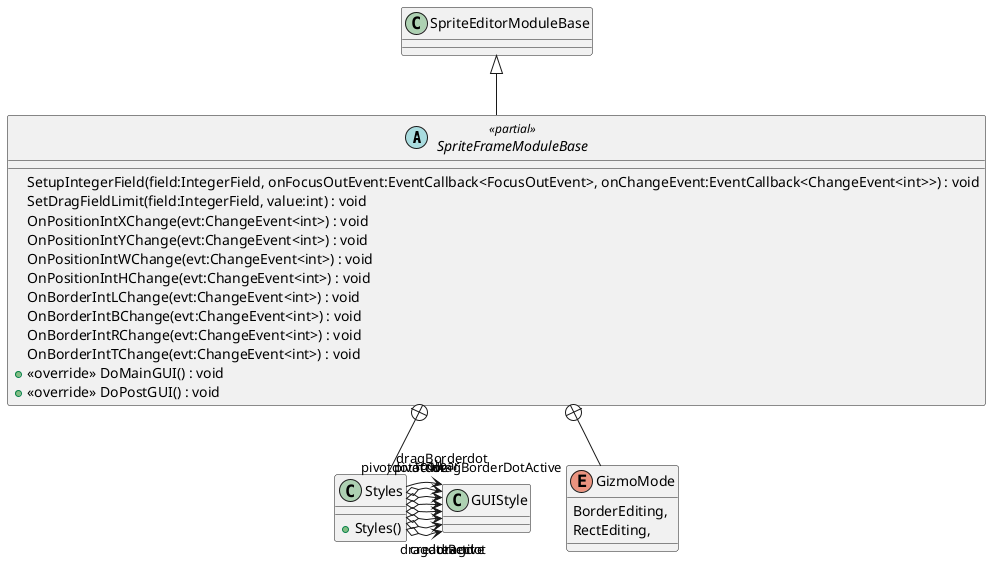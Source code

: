@startuml
abstract class SpriteFrameModuleBase <<partial>> {
    SetupIntegerField(field:IntegerField, onFocusOutEvent:EventCallback<FocusOutEvent>, onChangeEvent:EventCallback<ChangeEvent<int>>) : void
    SetDragFieldLimit(field:IntegerField, value:int) : void
    OnPositionIntXChange(evt:ChangeEvent<int>) : void
    OnPositionIntYChange(evt:ChangeEvent<int>) : void
    OnPositionIntWChange(evt:ChangeEvent<int>) : void
    OnPositionIntHChange(evt:ChangeEvent<int>) : void
    OnBorderIntLChange(evt:ChangeEvent<int>) : void
    OnBorderIntBChange(evt:ChangeEvent<int>) : void
    OnBorderIntRChange(evt:ChangeEvent<int>) : void
    OnBorderIntTChange(evt:ChangeEvent<int>) : void
    + <<override>> DoMainGUI() : void
    + <<override>> DoPostGUI() : void
}
enum GizmoMode {
    BorderEditing,
    RectEditing,
}
class Styles {
    + Styles()
}
SpriteEditorModuleBase <|-- SpriteFrameModuleBase
SpriteFrameModuleBase +-- GizmoMode
SpriteFrameModuleBase +-- Styles
Styles o-> "dragdot" GUIStyle
Styles o-> "dragdotactive" GUIStyle
Styles o-> "createRect" GUIStyle
Styles o-> "pivotdotactive" GUIStyle
Styles o-> "pivotdot" GUIStyle
Styles o-> "dragBorderdot" GUIStyle
Styles o-> "dragBorderDotActive" GUIStyle
Styles --> "toolbar" GUIStyle
@enduml
